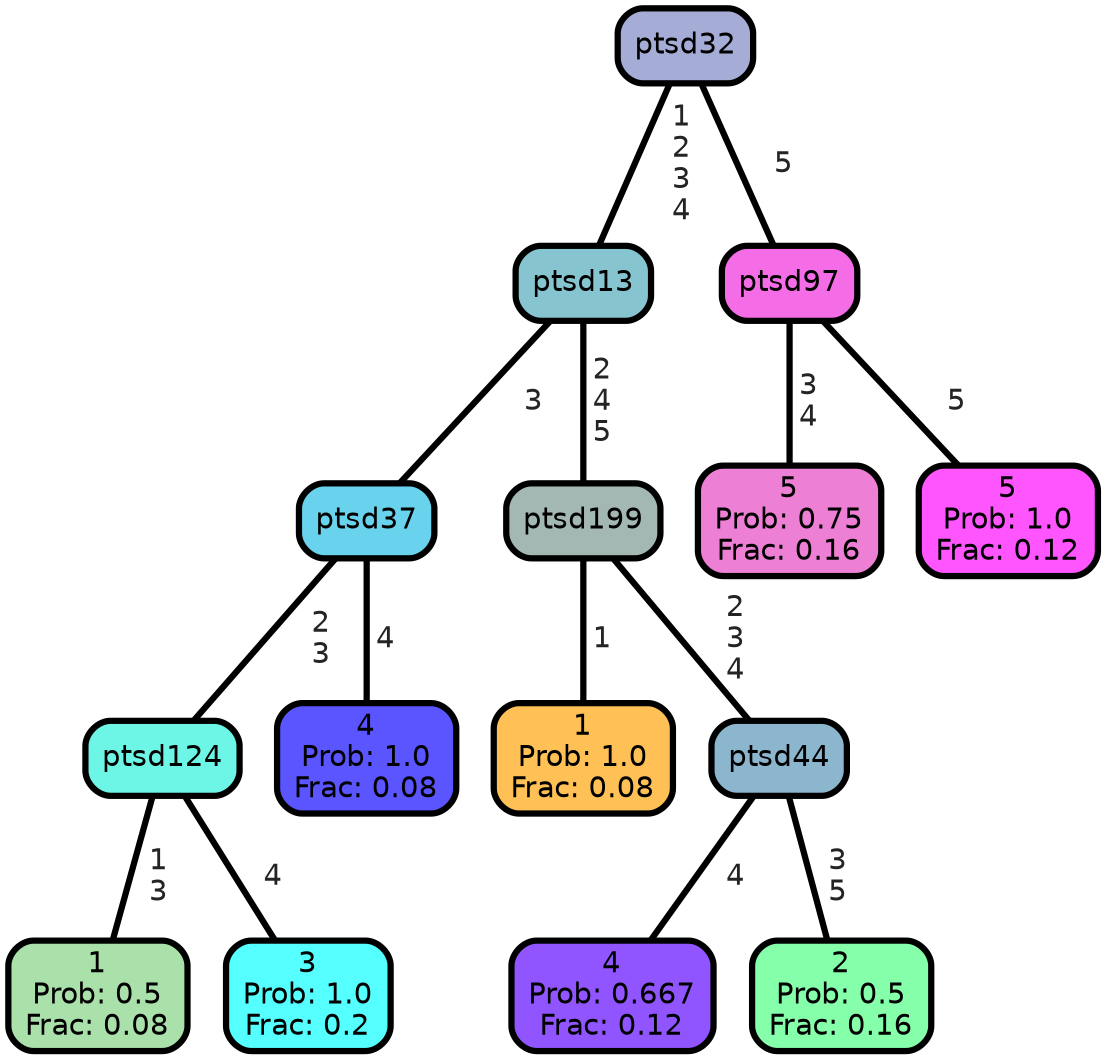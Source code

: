 graph Tree {
node [shape=box, style="filled, rounded",color="black",penwidth="3",fontcolor="black",                 fontname=helvetica] ;
graph [ranksep="0 equally", splines=straight,                 bgcolor=transparent, dpi=200] ;
edge [fontname=helvetica, fontweight=bold,fontcolor=grey14,color=black] ;
0 [label="1
Prob: 0.5
Frac: 0.08", fillcolor="#aae0aa"] ;
1 [label="ptsd124", fillcolor="#6df6e6"] ;
2 [label="3
Prob: 1.0
Frac: 0.2", fillcolor="#55ffff"] ;
3 [label="ptsd37", fillcolor="#69d2ec"] ;
4 [label="4
Prob: 1.0
Frac: 0.08", fillcolor="#5a55ff"] ;
5 [label="ptsd13", fillcolor="#86c5cf"] ;
6 [label="1
Prob: 1.0
Frac: 0.08", fillcolor="#ffc155"] ;
7 [label="ptsd199", fillcolor="#a4b8b3"] ;
8 [label="4
Prob: 0.667
Frac: 0.12", fillcolor="#9155ff"] ;
9 [label="ptsd44", fillcolor="#8bb6ce"] ;
10 [label="2
Prob: 0.5
Frac: 0.16", fillcolor="#86ffaa"] ;
11 [label="ptsd32", fillcolor="#a5acd6"] ;
12 [label="5
Prob: 0.75
Frac: 0.16", fillcolor="#ed7fd4"] ;
13 [label="ptsd97", fillcolor="#f46de6"] ;
14 [label="5
Prob: 1.0
Frac: 0.12", fillcolor="#ff55ff"] ;
1 -- 0 [label=" 1\n 3",penwidth=3] ;
1 -- 2 [label=" 4",penwidth=3] ;
3 -- 1 [label=" 2\n 3",penwidth=3] ;
3 -- 4 [label=" 4",penwidth=3] ;
5 -- 3 [label=" 3",penwidth=3] ;
5 -- 7 [label=" 2\n 4\n 5",penwidth=3] ;
7 -- 6 [label=" 1",penwidth=3] ;
7 -- 9 [label=" 2\n 3\n 4",penwidth=3] ;
9 -- 8 [label=" 4",penwidth=3] ;
9 -- 10 [label=" 3\n 5",penwidth=3] ;
11 -- 5 [label=" 1\n 2\n 3\n 4",penwidth=3] ;
11 -- 13 [label=" 5",penwidth=3] ;
13 -- 12 [label=" 3\n 4",penwidth=3] ;
13 -- 14 [label=" 5",penwidth=3] ;
{rank = same;}}